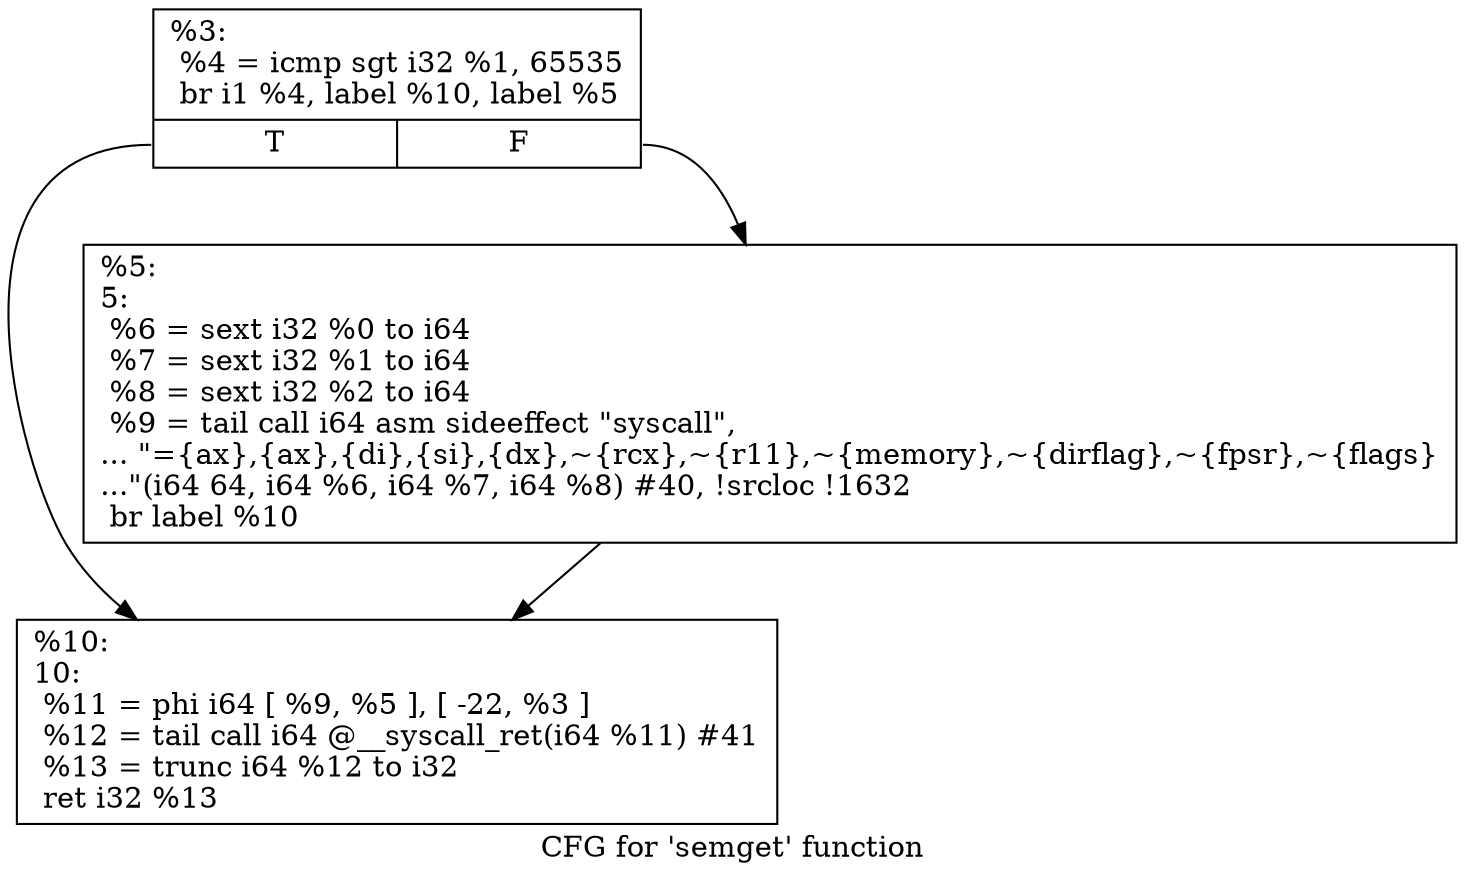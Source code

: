 digraph "CFG for 'semget' function" {
	label="CFG for 'semget' function";

	Node0x1922640 [shape=record,label="{%3:\l  %4 = icmp sgt i32 %1, 65535\l  br i1 %4, label %10, label %5\l|{<s0>T|<s1>F}}"];
	Node0x1922640:s0 -> Node0x1922a90;
	Node0x1922640:s1 -> Node0x1922a40;
	Node0x1922a40 [shape=record,label="{%5:\l5:                                                \l  %6 = sext i32 %0 to i64\l  %7 = sext i32 %1 to i64\l  %8 = sext i32 %2 to i64\l  %9 = tail call i64 asm sideeffect \"syscall\",\l... \"=\{ax\},\{ax\},\{di\},\{si\},\{dx\},~\{rcx\},~\{r11\},~\{memory\},~\{dirflag\},~\{fpsr\},~\{flags\}\l...\"(i64 64, i64 %6, i64 %7, i64 %8) #40, !srcloc !1632\l  br label %10\l}"];
	Node0x1922a40 -> Node0x1922a90;
	Node0x1922a90 [shape=record,label="{%10:\l10:                                               \l  %11 = phi i64 [ %9, %5 ], [ -22, %3 ]\l  %12 = tail call i64 @__syscall_ret(i64 %11) #41\l  %13 = trunc i64 %12 to i32\l  ret i32 %13\l}"];
}
